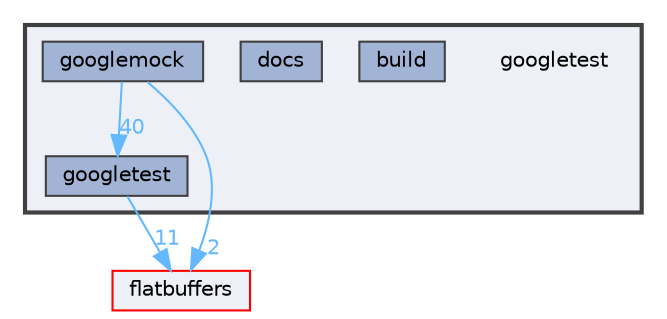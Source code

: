 digraph "googletest"
{
 // LATEX_PDF_SIZE
  bgcolor="transparent";
  edge [fontname=Helvetica,fontsize=10,labelfontname=Helvetica,labelfontsize=10];
  node [fontname=Helvetica,fontsize=10,shape=box,height=0.2,width=0.4];
  compound=true
  subgraph clusterdir_2879053b84896c12ffc7981c1bfbc532 {
    graph [ bgcolor="#edf0f7", pencolor="grey25", label="", fontname=Helvetica,fontsize=10 style="filled,bold", URL="dir_2879053b84896c12ffc7981c1bfbc532.html",tooltip=""]
    dir_2879053b84896c12ffc7981c1bfbc532 [shape=plaintext, label="googletest"];
  dir_97431d289c866090a0c9e78dc031276e [label="build", fillcolor="#a2b4d6", color="grey25", style="filled", URL="dir_97431d289c866090a0c9e78dc031276e.html",tooltip=""];
  dir_a2657960f5cd68d9c337c2a45de0c4a6 [label="docs", fillcolor="#a2b4d6", color="grey25", style="filled", URL="dir_a2657960f5cd68d9c337c2a45de0c4a6.html",tooltip=""];
  dir_eabfa435b6f6c58a855f6d8481e5f7a4 [label="googlemock", fillcolor="#a2b4d6", color="grey25", style="filled", URL="dir_eabfa435b6f6c58a855f6d8481e5f7a4.html",tooltip=""];
  dir_7b86808525f21adae85b84901a4f8edc [label="googletest", fillcolor="#a2b4d6", color="grey25", style="filled", URL="dir_7b86808525f21adae85b84901a4f8edc.html",tooltip=""];
  }
  dir_aab3332a77760f74556dcb4aee61b405 [label="flatbuffers", fillcolor="#edf0f7", color="red", style="filled", URL="dir_aab3332a77760f74556dcb4aee61b405.html",tooltip=""];
  dir_eabfa435b6f6c58a855f6d8481e5f7a4->dir_7b86808525f21adae85b84901a4f8edc [headlabel="40", labeldistance=1.5 headhref="dir_000099_000102.html" href="dir_000099_000102.html" color="steelblue1" fontcolor="steelblue1"];
  dir_eabfa435b6f6c58a855f6d8481e5f7a4->dir_aab3332a77760f74556dcb4aee61b405 [headlabel="2", labeldistance=1.5 headhref="dir_000099_000058.html" href="dir_000099_000058.html" color="steelblue1" fontcolor="steelblue1"];
  dir_7b86808525f21adae85b84901a4f8edc->dir_aab3332a77760f74556dcb4aee61b405 [headlabel="11", labeldistance=1.5 headhref="dir_000102_000058.html" href="dir_000102_000058.html" color="steelblue1" fontcolor="steelblue1"];
}

